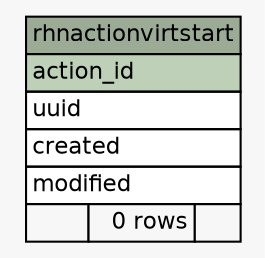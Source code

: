 // dot 2.26.0 on Linux 2.6.32-696.6.3.el6.x86_64
// SchemaSpy rev 590
digraph "rhnactionvirtstart" {
  graph [
    rankdir="RL"
    bgcolor="#f7f7f7"
    nodesep="0.18"
    ranksep="0.46"
    fontname="Helvetica"
    fontsize="11"
  ];
  node [
    fontname="Helvetica"
    fontsize="11"
    shape="plaintext"
  ];
  edge [
    arrowsize="0.8"
  ];
  "rhnactionvirtstart" [
    label=<
    <TABLE BORDER="0" CELLBORDER="1" CELLSPACING="0" BGCOLOR="#ffffff">
      <TR><TD COLSPAN="3" BGCOLOR="#9bab96" ALIGN="CENTER">rhnactionvirtstart</TD></TR>
      <TR><TD PORT="action_id" COLSPAN="3" BGCOLOR="#bed1b8" ALIGN="LEFT">action_id</TD></TR>
      <TR><TD PORT="uuid" COLSPAN="3" ALIGN="LEFT">uuid</TD></TR>
      <TR><TD PORT="created" COLSPAN="3" ALIGN="LEFT">created</TD></TR>
      <TR><TD PORT="modified" COLSPAN="3" ALIGN="LEFT">modified</TD></TR>
      <TR><TD ALIGN="LEFT" BGCOLOR="#f7f7f7">  </TD><TD ALIGN="RIGHT" BGCOLOR="#f7f7f7">0 rows</TD><TD ALIGN="RIGHT" BGCOLOR="#f7f7f7">  </TD></TR>
    </TABLE>>
    URL="tables/rhnactionvirtstart.html"
    tooltip="rhnactionvirtstart"
  ];
}
